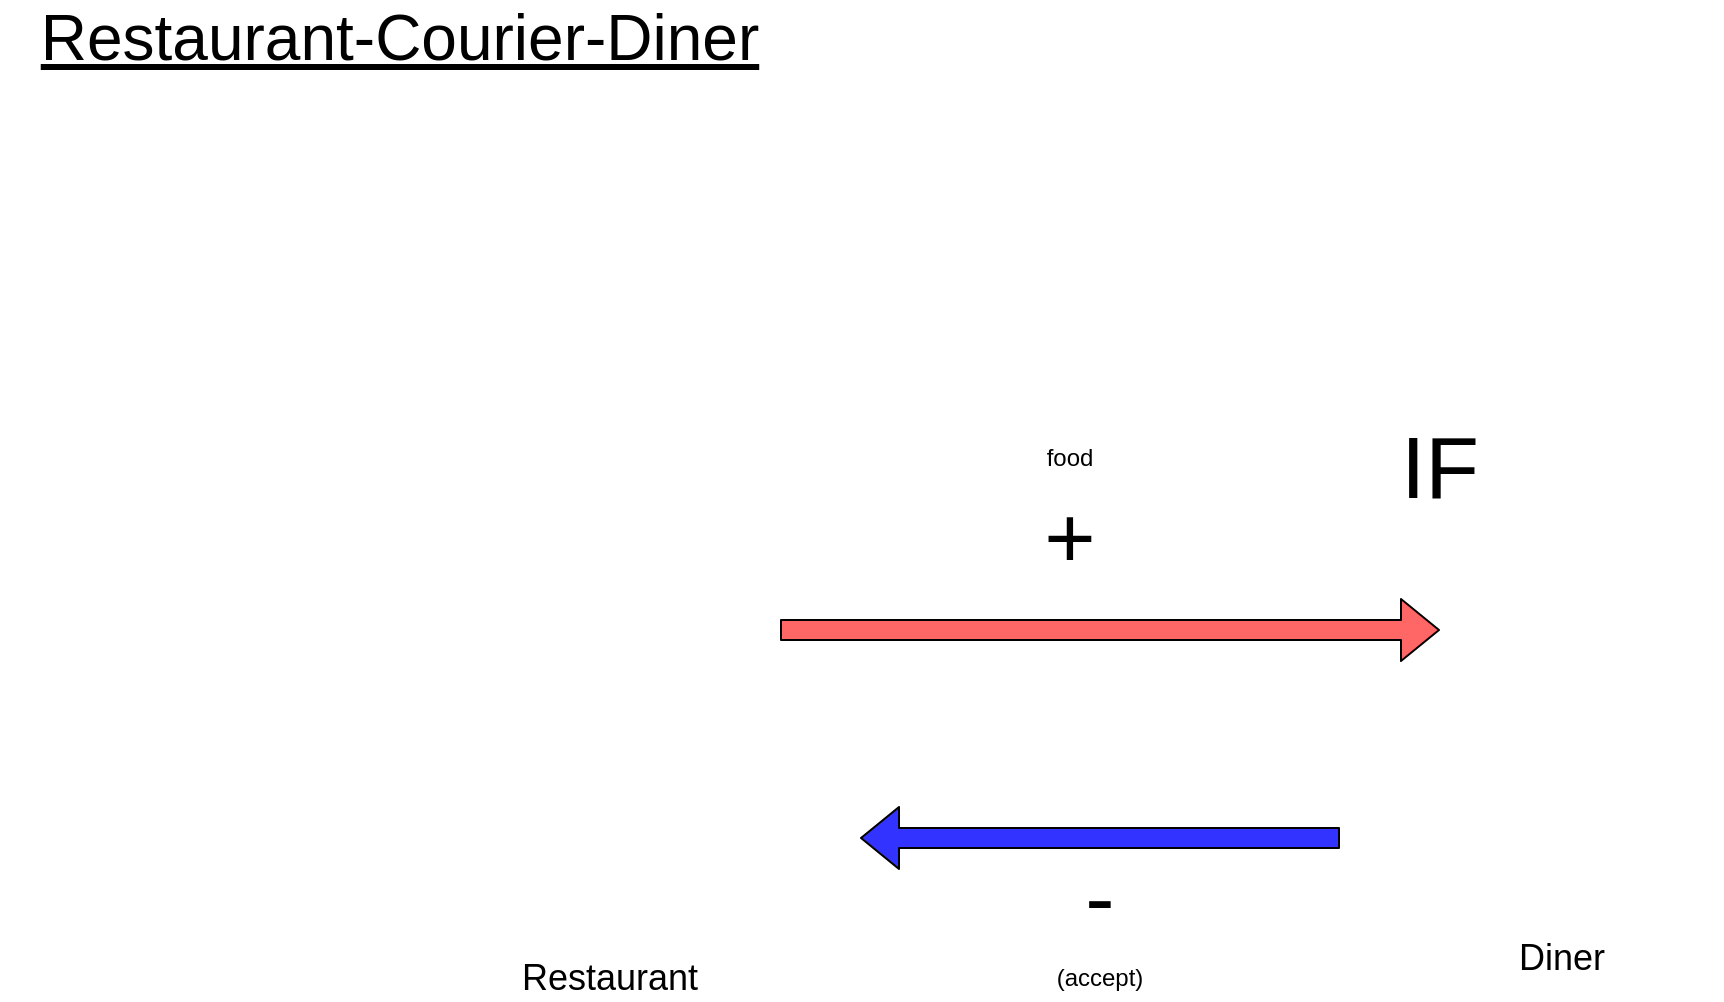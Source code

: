 <mxfile version="15.2.7" type="device"><diagram id="dsZ0vUmOS3pFZsD1T3G1" name="Page-1"><mxGraphModel dx="1106" dy="830" grid="1" gridSize="10" guides="1" tooltips="1" connect="1" arrows="1" fold="1" page="1" pageScale="1" pageWidth="1169" pageHeight="827" math="0" shadow="0"><root><mxCell id="0"/><mxCell id="1" parent="0"/><mxCell id="cypRvx3Hr0nPyYGCiS-Z-1" value="" style="shape=image;verticalLabelPosition=bottom;labelBackgroundColor=#ffffff;verticalAlign=top;aspect=fixed;imageAspect=0;image=https://cdn.iconscout.com/icon/free/png-256/restaurant-1495593-1267764.png;" vertex="1" parent="1"><mxGeometry x="300" y="390" width="110" height="110" as="geometry"/></mxCell><mxCell id="cypRvx3Hr0nPyYGCiS-Z-2" value="" style="shape=image;verticalLabelPosition=bottom;labelBackgroundColor=#ffffff;verticalAlign=top;aspect=fixed;imageAspect=0;image=https://cdn0.iconfinder.com/data/icons/restaurants-and-dining-flat/340/meal_woman_food_client_dinner_restaurant_eat_enjoy-512.png;" vertex="1" parent="1"><mxGeometry x="790" y="390" width="102" height="102" as="geometry"/></mxCell><mxCell id="cypRvx3Hr0nPyYGCiS-Z-3" value="food" style="text;html=1;strokeColor=none;fillColor=none;align=center;verticalAlign=middle;whiteSpace=wrap;rounded=0;" vertex="1" parent="1"><mxGeometry x="575" y="270" width="40" height="20" as="geometry"/></mxCell><mxCell id="cypRvx3Hr0nPyYGCiS-Z-4" value="&lt;font style=&quot;font-size: 44px&quot;&gt;+&lt;/font&gt;" style="text;html=1;strokeColor=none;fillColor=none;align=center;verticalAlign=middle;whiteSpace=wrap;rounded=0;" vertex="1" parent="1"><mxGeometry x="575" y="310" width="40" height="20" as="geometry"/></mxCell><mxCell id="cypRvx3Hr0nPyYGCiS-Z-5" value="&lt;font style=&quot;font-size: 18px&quot;&gt;Restaurant&lt;/font&gt;" style="text;html=1;strokeColor=none;fillColor=none;align=center;verticalAlign=middle;whiteSpace=wrap;rounded=0;" vertex="1" parent="1"><mxGeometry x="345" y="530" width="40" height="20" as="geometry"/></mxCell><mxCell id="cypRvx3Hr0nPyYGCiS-Z-6" value="" style="shape=flexArrow;endArrow=classic;html=1;fillColor=#3333FF;" edge="1" parent="1"><mxGeometry width="50" height="50" relative="1" as="geometry"><mxPoint x="730" y="470" as="sourcePoint"/><mxPoint x="490" y="470" as="targetPoint"/></mxGeometry></mxCell><mxCell id="cypRvx3Hr0nPyYGCiS-Z-7" value="(accept)" style="text;html=1;strokeColor=none;fillColor=none;align=center;verticalAlign=middle;whiteSpace=wrap;rounded=0;" vertex="1" parent="1"><mxGeometry x="590" y="530" width="40" height="20" as="geometry"/></mxCell><mxCell id="cypRvx3Hr0nPyYGCiS-Z-8" value="&lt;font style=&quot;font-size: 44px&quot;&gt;-&lt;/font&gt;" style="text;html=1;strokeColor=none;fillColor=none;align=center;verticalAlign=middle;whiteSpace=wrap;rounded=0;" vertex="1" parent="1"><mxGeometry x="590" y="490" width="40" height="20" as="geometry"/></mxCell><mxCell id="cypRvx3Hr0nPyYGCiS-Z-9" value="&lt;font style=&quot;font-size: 18px&quot;&gt;Diner&lt;/font&gt;" style="text;html=1;strokeColor=none;fillColor=none;align=center;verticalAlign=middle;whiteSpace=wrap;rounded=0;" vertex="1" parent="1"><mxGeometry x="821" y="520" width="40" height="20" as="geometry"/></mxCell><mxCell id="cypRvx3Hr0nPyYGCiS-Z-10" value="" style="shape=image;verticalLabelPosition=bottom;labelBackgroundColor=#ffffff;verticalAlign=top;aspect=fixed;imageAspect=0;image=https://image.flaticon.com/icons/png/512/3081/3081233.png;" vertex="1" parent="1"><mxGeometry x="640" y="240" width="90" height="90" as="geometry"/></mxCell><mxCell id="cypRvx3Hr0nPyYGCiS-Z-11" value="" style="shape=image;verticalLabelPosition=bottom;labelBackgroundColor=#ffffff;verticalAlign=top;aspect=fixed;imageAspect=0;image=https://image.flaticon.com/icons/png/512/3027/3027212.png;" vertex="1" parent="1"><mxGeometry x="821" y="230" width="100" height="100" as="geometry"/></mxCell><mxCell id="cypRvx3Hr0nPyYGCiS-Z-12" value="" style="shape=flexArrow;endArrow=classic;html=1;fillColor=#FF6666;" edge="1" parent="1"><mxGeometry width="50" height="50" relative="1" as="geometry"><mxPoint x="450" y="366" as="sourcePoint"/><mxPoint x="780" y="366" as="targetPoint"/></mxGeometry></mxCell><mxCell id="cypRvx3Hr0nPyYGCiS-Z-13" value="&lt;font style=&quot;font-size: 44px&quot;&gt;IF&lt;/font&gt;" style="text;html=1;strokeColor=none;fillColor=none;align=center;verticalAlign=middle;whiteSpace=wrap;rounded=0;" vertex="1" parent="1"><mxGeometry x="760" y="275" width="40" height="20" as="geometry"/></mxCell><mxCell id="cypRvx3Hr0nPyYGCiS-Z-14" value="&lt;font size=&quot;1&quot;&gt;&lt;u style=&quot;font-size: 32px&quot;&gt;Restaurant-Courier-Diner&lt;/u&gt;&lt;/font&gt;" style="text;html=1;strokeColor=none;fillColor=none;align=center;verticalAlign=middle;whiteSpace=wrap;rounded=0;" vertex="1" parent="1"><mxGeometry x="60" y="60" width="400" height="20" as="geometry"/></mxCell></root></mxGraphModel></diagram></mxfile>